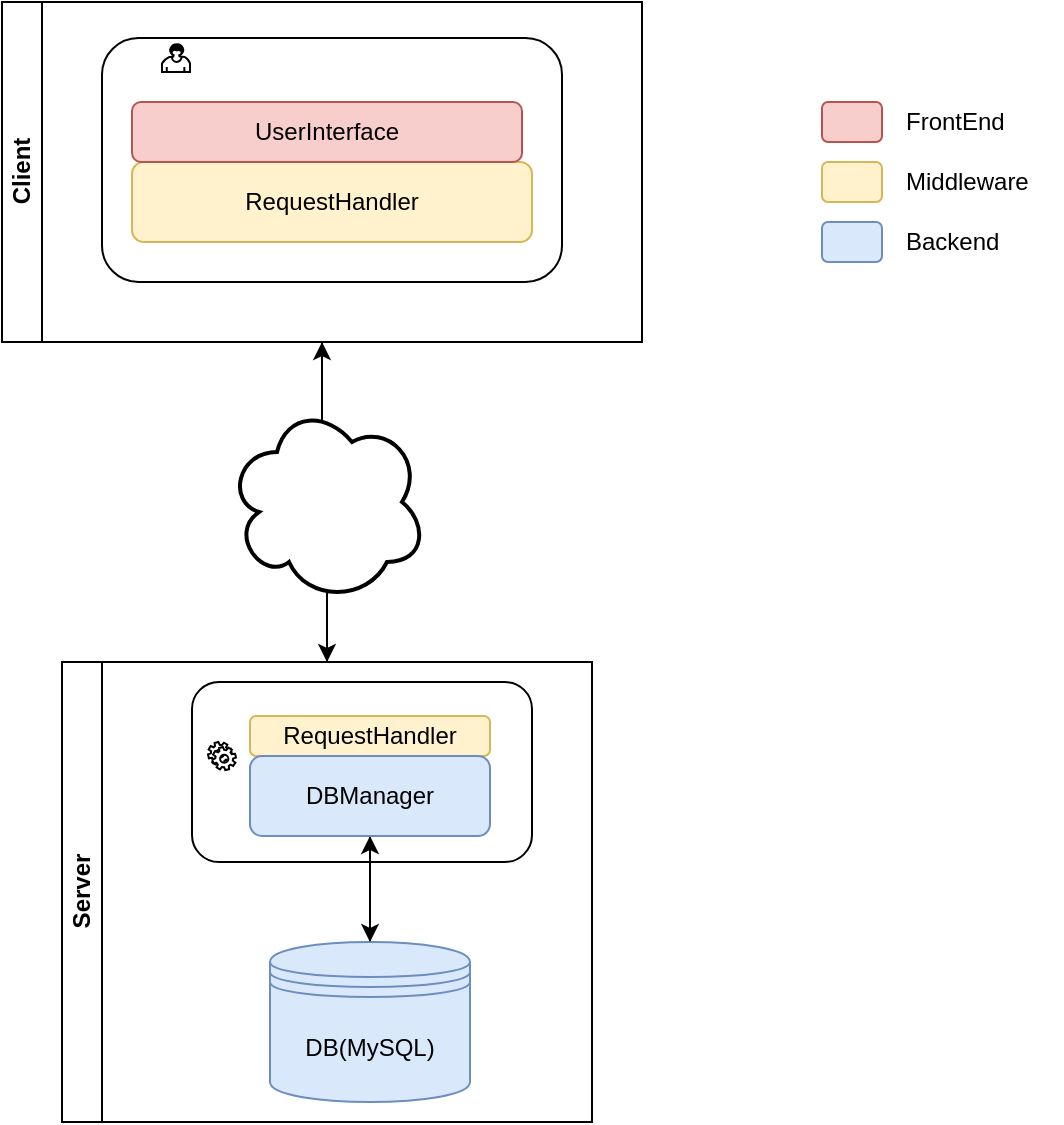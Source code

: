 <mxfile version="12.1.0" type="device" pages="1"><diagram id="2hfkfeOR7jzWfST8wRVI" name="Page-1"><mxGraphModel dx="854" dy="499" grid="1" gridSize="10" guides="1" tooltips="1" connect="1" arrows="1" fold="1" page="1" pageScale="1" pageWidth="827" pageHeight="1169" math="0" shadow="0"><root><mxCell id="0"/><mxCell id="1" parent="0"/><mxCell id="j1jLHNa-gzCMwja9wunE-24" style="edgeStyle=orthogonalEdgeStyle;rounded=0;orthogonalLoop=1;jettySize=auto;html=1;entryX=0.5;entryY=1;entryDx=0;entryDy=0;" edge="1" parent="1" source="j1jLHNa-gzCMwja9wunE-2" target="j1jLHNa-gzCMwja9wunE-6"><mxGeometry relative="1" as="geometry"/></mxCell><mxCell id="j1jLHNa-gzCMwja9wunE-2" value="Server&lt;br&gt;" style="swimlane;html=1;horizontal=0;startSize=20;" vertex="1" parent="1"><mxGeometry x="170" y="360" width="265" height="230" as="geometry"/></mxCell><mxCell id="j1jLHNa-gzCMwja9wunE-5" value="" style="shape=ext;rounded=1;html=1;whiteSpace=wrap;" vertex="1" parent="j1jLHNa-gzCMwja9wunE-2"><mxGeometry x="65" y="10" width="170" height="90" as="geometry"/></mxCell><mxCell id="j1jLHNa-gzCMwja9wunE-14" style="edgeStyle=orthogonalEdgeStyle;rounded=0;orthogonalLoop=1;jettySize=auto;html=1;" edge="1" parent="j1jLHNa-gzCMwja9wunE-2" source="j1jLHNa-gzCMwja9wunE-1" target="j1jLHNa-gzCMwja9wunE-4"><mxGeometry relative="1" as="geometry"/></mxCell><mxCell id="j1jLHNa-gzCMwja9wunE-1" value="DB(MySQL)" style="shape=datastore;whiteSpace=wrap;html=1;fillColor=#dae8fc;strokeColor=#6c8ebf;" vertex="1" parent="j1jLHNa-gzCMwja9wunE-2"><mxGeometry x="104" y="140" width="100" height="80" as="geometry"/></mxCell><mxCell id="j1jLHNa-gzCMwja9wunE-3" value="RequestHandler" style="shape=ext;rounded=1;html=1;whiteSpace=wrap;fillColor=#fff2cc;strokeColor=#d6b656;" vertex="1" parent="j1jLHNa-gzCMwja9wunE-2"><mxGeometry x="94" y="27" width="120" height="20" as="geometry"/></mxCell><mxCell id="j1jLHNa-gzCMwja9wunE-13" style="edgeStyle=orthogonalEdgeStyle;rounded=0;orthogonalLoop=1;jettySize=auto;html=1;" edge="1" parent="j1jLHNa-gzCMwja9wunE-2" source="j1jLHNa-gzCMwja9wunE-4" target="j1jLHNa-gzCMwja9wunE-1"><mxGeometry relative="1" as="geometry"/></mxCell><mxCell id="j1jLHNa-gzCMwja9wunE-4" value="DBManager" style="shape=ext;rounded=1;html=1;whiteSpace=wrap;fillColor=#dae8fc;strokeColor=#6c8ebf;" vertex="1" parent="j1jLHNa-gzCMwja9wunE-2"><mxGeometry x="94" y="47" width="120" height="40" as="geometry"/></mxCell><mxCell id="j1jLHNa-gzCMwja9wunE-11" value="" style="shape=mxgraph.bpmn.service_task;html=1;outlineConnect=0;" vertex="1" parent="j1jLHNa-gzCMwja9wunE-2"><mxGeometry x="73" y="40" width="14" height="14" as="geometry"/></mxCell><mxCell id="j1jLHNa-gzCMwja9wunE-25" style="edgeStyle=orthogonalEdgeStyle;rounded=0;orthogonalLoop=1;jettySize=auto;html=1;entryX=0.5;entryY=0;entryDx=0;entryDy=0;exitX=0.5;exitY=1;exitDx=0;exitDy=0;" edge="1" parent="1" source="j1jLHNa-gzCMwja9wunE-6" target="j1jLHNa-gzCMwja9wunE-2"><mxGeometry relative="1" as="geometry"/></mxCell><mxCell id="j1jLHNa-gzCMwja9wunE-6" value="Client" style="swimlane;html=1;horizontal=0;startSize=20;" vertex="1" parent="1"><mxGeometry x="140" y="30" width="320" height="170" as="geometry"/></mxCell><mxCell id="j1jLHNa-gzCMwja9wunE-7" value="" style="shape=ext;rounded=1;html=1;whiteSpace=wrap;" vertex="1" parent="j1jLHNa-gzCMwja9wunE-6"><mxGeometry x="50" y="18" width="230" height="122" as="geometry"/></mxCell><mxCell id="j1jLHNa-gzCMwja9wunE-8" value="RequestHandler" style="shape=ext;rounded=1;html=1;whiteSpace=wrap;fillColor=#fff2cc;strokeColor=#d6b656;" vertex="1" parent="j1jLHNa-gzCMwja9wunE-6"><mxGeometry x="65" y="80" width="200" height="40" as="geometry"/></mxCell><mxCell id="j1jLHNa-gzCMwja9wunE-9" value="UserInterface" style="shape=ext;rounded=1;html=1;whiteSpace=wrap;fillColor=#f8cecc;strokeColor=#b85450;" vertex="1" parent="j1jLHNa-gzCMwja9wunE-6"><mxGeometry x="65" y="50" width="195" height="30" as="geometry"/></mxCell><mxCell id="j1jLHNa-gzCMwja9wunE-10" value="" style="shape=mxgraph.bpmn.user_task;html=1;outlineConnect=0;" vertex="1" parent="j1jLHNa-gzCMwja9wunE-6"><mxGeometry x="80" y="21" width="14" height="14" as="geometry"/></mxCell><mxCell id="j1jLHNa-gzCMwja9wunE-33" value="" style="ellipse;shape=cloud;strokeWidth=2;fontSize=14;whiteSpace=wrap;html=1;align=center;rounded=0;shadow=0;glass=0;comic=0;fillColor=#FFFFFF;" vertex="1" parent="1"><mxGeometry x="252.5" y="230" width="100" height="100" as="geometry"/></mxCell><mxCell id="j1jLHNa-gzCMwja9wunE-38" value="" style="rounded=1;whiteSpace=wrap;html=1;shadow=0;glass=0;comic=0;strokeColor=#b85450;fillColor=#f8cecc;" vertex="1" parent="1"><mxGeometry x="550" y="80" width="30" height="20" as="geometry"/></mxCell><mxCell id="j1jLHNa-gzCMwja9wunE-39" value="" style="rounded=1;whiteSpace=wrap;html=1;shadow=0;glass=0;comic=0;strokeColor=#d6b656;fillColor=#fff2cc;" vertex="1" parent="1"><mxGeometry x="550" y="110" width="30" height="20" as="geometry"/></mxCell><mxCell id="j1jLHNa-gzCMwja9wunE-40" value="" style="rounded=1;whiteSpace=wrap;html=1;shadow=0;glass=0;comic=0;strokeColor=#6c8ebf;fillColor=#dae8fc;" vertex="1" parent="1"><mxGeometry x="550" y="140" width="30" height="20" as="geometry"/></mxCell><mxCell id="j1jLHNa-gzCMwja9wunE-42" value="FrontEnd" style="text;html=1;resizable=0;points=[];autosize=1;align=left;verticalAlign=top;spacingTop=-4;" vertex="1" parent="1"><mxGeometry x="590" y="80" width="60" height="20" as="geometry"/></mxCell><mxCell id="j1jLHNa-gzCMwja9wunE-43" value="Middleware" style="text;html=1;resizable=0;points=[];autosize=1;align=left;verticalAlign=top;spacingTop=-4;" vertex="1" parent="1"><mxGeometry x="590" y="110" width="80" height="20" as="geometry"/></mxCell><mxCell id="j1jLHNa-gzCMwja9wunE-46" value="Backend" style="text;html=1;resizable=0;points=[];autosize=1;align=left;verticalAlign=top;spacingTop=-4;" vertex="1" parent="1"><mxGeometry x="590" y="140" width="60" height="20" as="geometry"/></mxCell></root></mxGraphModel></diagram></mxfile>